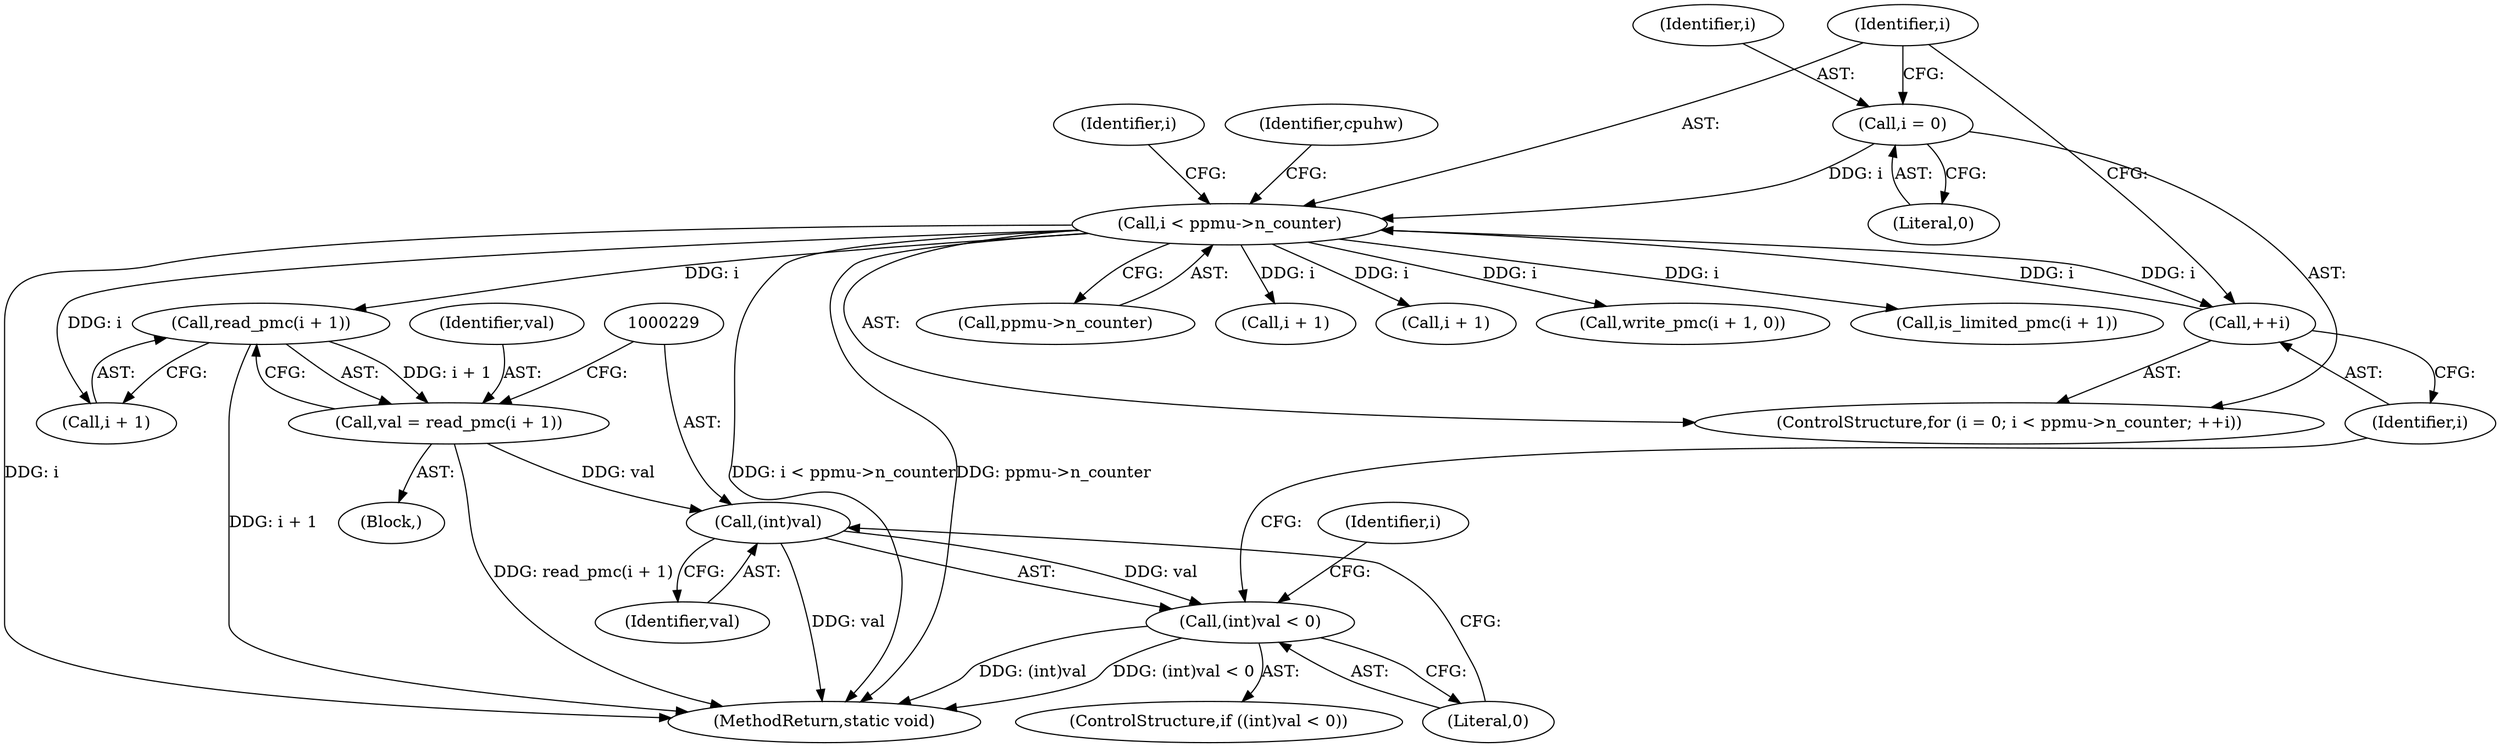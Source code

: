 digraph "0_linux_0837e3242c73566fc1c0196b4ec61779c25ffc93@API" {
"1000222" [label="(Call,read_pmc(i + 1))"];
"1000206" [label="(Call,i < ppmu->n_counter)"];
"1000211" [label="(Call,++i)"];
"1000203" [label="(Call,i = 0)"];
"1000220" [label="(Call,val = read_pmc(i + 1))"];
"1000228" [label="(Call,(int)val)"];
"1000227" [label="(Call,(int)val < 0)"];
"1000205" [label="(Literal,0)"];
"1000220" [label="(Call,val = read_pmc(i + 1))"];
"1000228" [label="(Call,(int)val)"];
"1000227" [label="(Call,(int)val < 0)"];
"1000217" [label="(Identifier,i)"];
"1000234" [label="(Identifier,i)"];
"1000208" [label="(Call,ppmu->n_counter)"];
"1000249" [label="(MethodReturn,static void)"];
"1000203" [label="(Call,i = 0)"];
"1000216" [label="(Call,i + 1)"];
"1000211" [label="(Call,++i)"];
"1000226" [label="(ControlStructure,if ((int)val < 0))"];
"1000206" [label="(Call,i < ppmu->n_counter)"];
"1000233" [label="(Call,i + 1)"];
"1000202" [label="(ControlStructure,for (i = 0; i < ppmu->n_counter; ++i))"];
"1000213" [label="(Block,)"];
"1000204" [label="(Identifier,i)"];
"1000232" [label="(Call,write_pmc(i + 1, 0))"];
"1000238" [label="(Identifier,cpuhw)"];
"1000222" [label="(Call,read_pmc(i + 1))"];
"1000212" [label="(Identifier,i)"];
"1000207" [label="(Identifier,i)"];
"1000221" [label="(Identifier,val)"];
"1000215" [label="(Call,is_limited_pmc(i + 1))"];
"1000231" [label="(Literal,0)"];
"1000230" [label="(Identifier,val)"];
"1000223" [label="(Call,i + 1)"];
"1000222" -> "1000220"  [label="AST: "];
"1000222" -> "1000223"  [label="CFG: "];
"1000223" -> "1000222"  [label="AST: "];
"1000220" -> "1000222"  [label="CFG: "];
"1000222" -> "1000249"  [label="DDG: i + 1"];
"1000222" -> "1000220"  [label="DDG: i + 1"];
"1000206" -> "1000222"  [label="DDG: i"];
"1000206" -> "1000202"  [label="AST: "];
"1000206" -> "1000208"  [label="CFG: "];
"1000207" -> "1000206"  [label="AST: "];
"1000208" -> "1000206"  [label="AST: "];
"1000217" -> "1000206"  [label="CFG: "];
"1000238" -> "1000206"  [label="CFG: "];
"1000206" -> "1000249"  [label="DDG: i < ppmu->n_counter"];
"1000206" -> "1000249"  [label="DDG: ppmu->n_counter"];
"1000206" -> "1000249"  [label="DDG: i"];
"1000211" -> "1000206"  [label="DDG: i"];
"1000203" -> "1000206"  [label="DDG: i"];
"1000206" -> "1000211"  [label="DDG: i"];
"1000206" -> "1000215"  [label="DDG: i"];
"1000206" -> "1000216"  [label="DDG: i"];
"1000206" -> "1000223"  [label="DDG: i"];
"1000206" -> "1000232"  [label="DDG: i"];
"1000206" -> "1000233"  [label="DDG: i"];
"1000211" -> "1000202"  [label="AST: "];
"1000211" -> "1000212"  [label="CFG: "];
"1000212" -> "1000211"  [label="AST: "];
"1000207" -> "1000211"  [label="CFG: "];
"1000203" -> "1000202"  [label="AST: "];
"1000203" -> "1000205"  [label="CFG: "];
"1000204" -> "1000203"  [label="AST: "];
"1000205" -> "1000203"  [label="AST: "];
"1000207" -> "1000203"  [label="CFG: "];
"1000220" -> "1000213"  [label="AST: "];
"1000221" -> "1000220"  [label="AST: "];
"1000229" -> "1000220"  [label="CFG: "];
"1000220" -> "1000249"  [label="DDG: read_pmc(i + 1)"];
"1000220" -> "1000228"  [label="DDG: val"];
"1000228" -> "1000227"  [label="AST: "];
"1000228" -> "1000230"  [label="CFG: "];
"1000229" -> "1000228"  [label="AST: "];
"1000230" -> "1000228"  [label="AST: "];
"1000231" -> "1000228"  [label="CFG: "];
"1000228" -> "1000249"  [label="DDG: val"];
"1000228" -> "1000227"  [label="DDG: val"];
"1000227" -> "1000226"  [label="AST: "];
"1000227" -> "1000231"  [label="CFG: "];
"1000231" -> "1000227"  [label="AST: "];
"1000234" -> "1000227"  [label="CFG: "];
"1000212" -> "1000227"  [label="CFG: "];
"1000227" -> "1000249"  [label="DDG: (int)val < 0"];
"1000227" -> "1000249"  [label="DDG: (int)val"];
}
